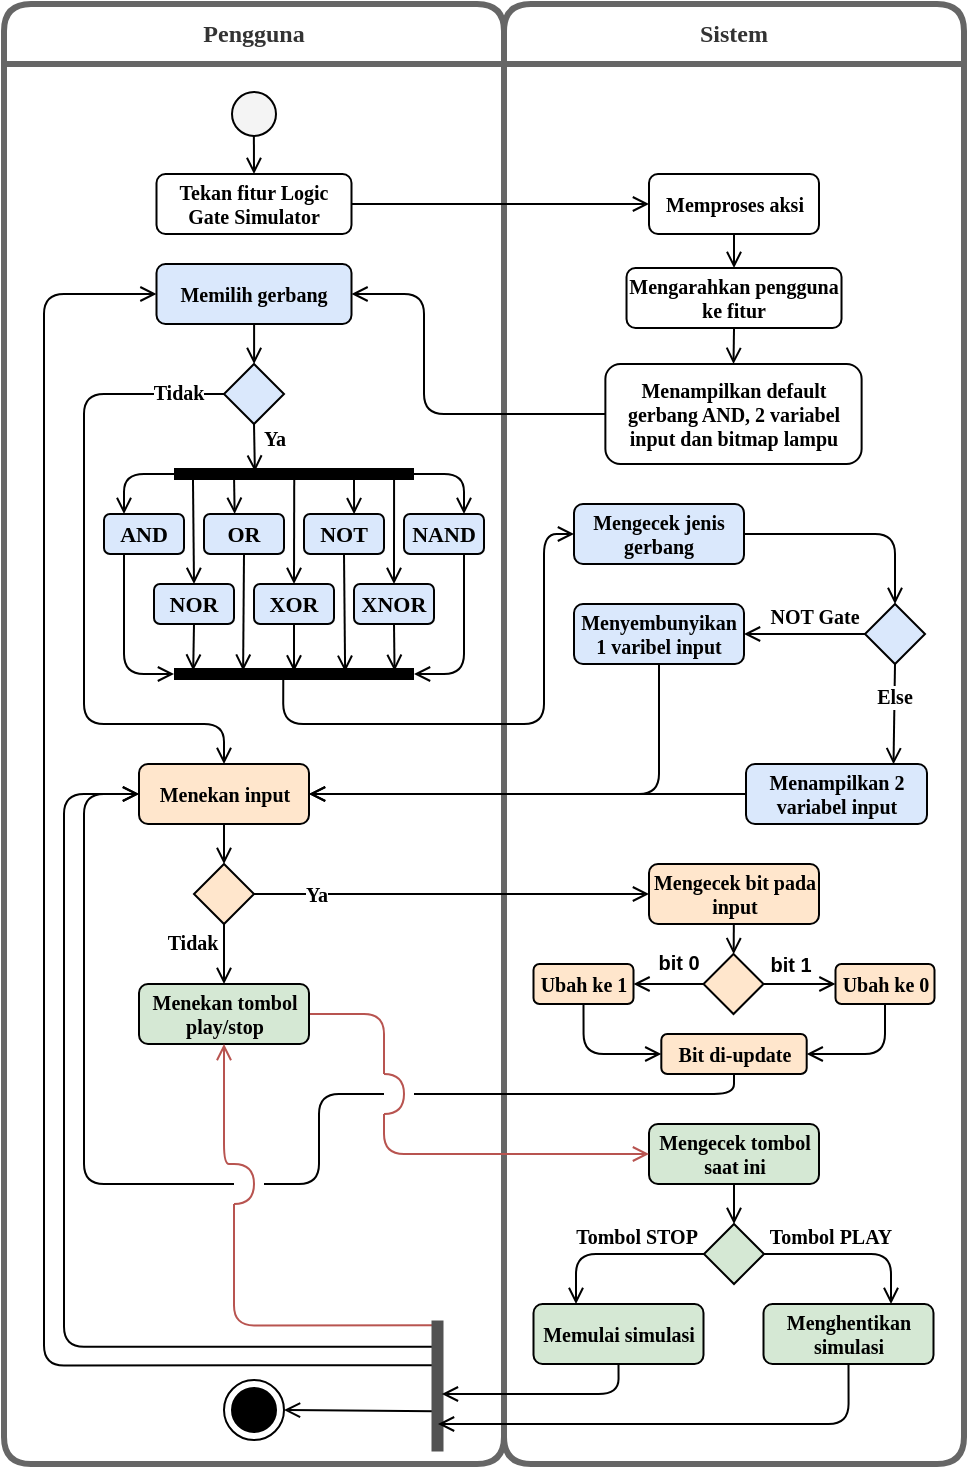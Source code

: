 <mxfile version="21.6.2" type="github">
  <diagram name="Page-1" id="3QQuWg5oreZiWPX3Nc3h">
    <mxGraphModel dx="934" dy="561" grid="1" gridSize="10" guides="1" tooltips="1" connect="1" arrows="1" fold="1" page="1" pageScale="1" pageWidth="850" pageHeight="1100" math="0" shadow="0">
      <root>
        <mxCell id="0" />
        <mxCell id="1" parent="0" />
        <mxCell id="mRbOUcIBQ5mF5tWzpRPS-1" value="Pengguna" style="swimlane;whiteSpace=wrap;html=1;fontFamily=Ubuntu;fontSource=https%3A%2F%2Ffonts.googleapis.com%2Fcss%3Ffamily%3DUbuntu;rounded=1;swimlaneFillColor=none;glass=0;shadow=0;fillColor=none;fontColor=#333333;strokeColor=#666666;startSize=30;strokeWidth=3;" vertex="1" parent="1">
          <mxGeometry x="170" y="120" width="250" height="730" as="geometry" />
        </mxCell>
        <mxCell id="mRbOUcIBQ5mF5tWzpRPS-2" style="edgeStyle=orthogonalEdgeStyle;rounded=0;orthogonalLoop=1;jettySize=auto;html=1;entryX=0.5;entryY=1;entryDx=0;entryDy=0;endArrow=open;endFill=0;strokeColor=#525252;sketch=1;curveFitting=1;jiggle=2;" edge="1" parent="mRbOUcIBQ5mF5tWzpRPS-1">
          <mxGeometry relative="1" as="geometry">
            <mxPoint x="110" y="440" as="sourcePoint" />
          </mxGeometry>
        </mxCell>
        <mxCell id="mRbOUcIBQ5mF5tWzpRPS-3" style="edgeStyle=orthogonalEdgeStyle;rounded=0;orthogonalLoop=1;jettySize=auto;html=1;entryX=0.5;entryY=1;entryDx=0;entryDy=0;endArrow=open;endFill=0;strokeColor=#525252;sketch=1;curveFitting=1;jiggle=2;" edge="1" parent="mRbOUcIBQ5mF5tWzpRPS-1">
          <mxGeometry relative="1" as="geometry">
            <mxPoint x="110" y="390" as="sourcePoint" />
          </mxGeometry>
        </mxCell>
        <mxCell id="mRbOUcIBQ5mF5tWzpRPS-4" style="edgeStyle=orthogonalEdgeStyle;rounded=0;orthogonalLoop=1;jettySize=auto;html=1;exitX=0.5;exitY=0;exitDx=0;exitDy=0;entryX=0.5;entryY=1;entryDx=0;entryDy=0;endArrow=open;endFill=0;fontSize=9;fontFamily=Ubuntu;fontSource=https%3A%2F%2Ffonts.googleapis.com%2Fcss%3Ffamily%3DUbuntu;strokeColor=#525252;sketch=1;curveFitting=1;jiggle=2;" edge="1" parent="mRbOUcIBQ5mF5tWzpRPS-1">
          <mxGeometry relative="1" as="geometry">
            <Array as="points">
              <mxPoint x="110" y="320" />
              <mxPoint x="110" y="320" />
            </Array>
            <mxPoint x="110" y="330" as="sourcePoint" />
          </mxGeometry>
        </mxCell>
        <mxCell id="mRbOUcIBQ5mF5tWzpRPS-5" value="Ya" style="edgeLabel;html=1;align=center;verticalAlign=middle;resizable=0;points=[];fontSize=9;fontFamily=Ubuntu;fontSource=https%3A%2F%2Ffonts.googleapis.com%2Fcss%3Ffamily%3DUbuntu;spacingLeft=-5;spacingBottom=-2;rounded=0;sketch=1;curveFitting=1;jiggle=2;" vertex="1" connectable="0" parent="mRbOUcIBQ5mF5tWzpRPS-4">
          <mxGeometry x="-0.289" y="-1" relative="1" as="geometry">
            <mxPoint x="9" as="offset" />
          </mxGeometry>
        </mxCell>
        <mxCell id="mRbOUcIBQ5mF5tWzpRPS-6" style="rounded=0;hachureGap=4;orthogonalLoop=1;jettySize=auto;html=1;exitX=0.498;exitY=0.864;exitDx=0;exitDy=0;entryX=0.5;entryY=0;entryDx=0;entryDy=0;fontFamily=Architects Daughter;fontSource=https%3A%2F%2Ffonts.googleapis.com%2Fcss%3Ffamily%3DArchitects%2BDaughter;fontSize=16;exitPerimeter=0;endArrow=open;endFill=0;strokeColor=#000;" edge="1" parent="mRbOUcIBQ5mF5tWzpRPS-1" source="mRbOUcIBQ5mF5tWzpRPS-7" target="mRbOUcIBQ5mF5tWzpRPS-8">
          <mxGeometry relative="1" as="geometry" />
        </mxCell>
        <mxCell id="mRbOUcIBQ5mF5tWzpRPS-7" value="" style="ellipse;html=1;shape=startState;fillColor=#f4f4f4;strokeColor=#000;strokeWidth=1;fillStyle=auto;fontColor=#595959;" vertex="1" parent="mRbOUcIBQ5mF5tWzpRPS-1">
          <mxGeometry x="110" y="40" width="30" height="30" as="geometry" />
        </mxCell>
        <mxCell id="mRbOUcIBQ5mF5tWzpRPS-8" value="Tekan fitur Logic Gate Simulator" style="rounded=1;whiteSpace=wrap;html=1;fontFamily=Ubuntu;fontSource=https%3A%2F%2Ffonts.googleapis.com%2Fcss%3Ffamily%3DUbuntu;fontSize=10;fontStyle=1" vertex="1" parent="mRbOUcIBQ5mF5tWzpRPS-1">
          <mxGeometry x="76.25" y="85" width="97.5" height="30" as="geometry" />
        </mxCell>
        <mxCell id="mRbOUcIBQ5mF5tWzpRPS-9" value="" style="edgeStyle=orthogonalEdgeStyle;rounded=0;orthogonalLoop=1;jettySize=auto;html=1;strokeColor=#000;endArrow=open;endFill=0;" edge="1" parent="mRbOUcIBQ5mF5tWzpRPS-1" source="mRbOUcIBQ5mF5tWzpRPS-10" target="mRbOUcIBQ5mF5tWzpRPS-13">
          <mxGeometry relative="1" as="geometry" />
        </mxCell>
        <mxCell id="mRbOUcIBQ5mF5tWzpRPS-10" value="Memilih gerbang" style="rounded=1;whiteSpace=wrap;html=1;fillColor=#dae8fc;strokeColor=#000000;fontFamily=Ubuntu;fontSource=https%3A%2F%2Ffonts.googleapis.com%2Fcss%3Ffamily%3DUbuntu;fontSize=10;fontStyle=1" vertex="1" parent="mRbOUcIBQ5mF5tWzpRPS-1">
          <mxGeometry x="76.25" y="130" width="97.5" height="30" as="geometry" />
        </mxCell>
        <mxCell id="mRbOUcIBQ5mF5tWzpRPS-11" style="rounded=1;orthogonalLoop=1;jettySize=auto;html=1;exitX=0.5;exitY=1;exitDx=0;exitDy=0;entryX=0.337;entryY=0.378;entryDx=0;entryDy=0;entryPerimeter=0;strokeColor=#000;endArrow=open;endFill=0;" edge="1" parent="mRbOUcIBQ5mF5tWzpRPS-1" source="mRbOUcIBQ5mF5tWzpRPS-13" target="mRbOUcIBQ5mF5tWzpRPS-15">
          <mxGeometry relative="1" as="geometry">
            <mxPoint x="125" y="211" as="sourcePoint" />
          </mxGeometry>
        </mxCell>
        <mxCell id="mRbOUcIBQ5mF5tWzpRPS-12" value="&lt;b&gt;Ya&lt;/b&gt;" style="edgeLabel;html=1;align=center;verticalAlign=middle;resizable=0;points=[];fontSize=10;spacingLeft=-9;fontFamily=Ubuntu;fontSource=https%3A%2F%2Ffonts.googleapis.com%2Fcss%3Ffamily%3DUbuntu;spacingBottom=-12;" vertex="1" connectable="0" parent="mRbOUcIBQ5mF5tWzpRPS-11">
          <mxGeometry x="-0.422" y="-3" relative="1" as="geometry">
            <mxPoint x="17" y="-6" as="offset" />
          </mxGeometry>
        </mxCell>
        <mxCell id="mRbOUcIBQ5mF5tWzpRPS-13" value="" style="rhombus;whiteSpace=wrap;html=1;fontSize=10;fontFamily=Ubuntu;fillColor=#dae8fc;strokeColor=#000000;rounded=0;fontSource=https%3A%2F%2Ffonts.googleapis.com%2Fcss%3Ffamily%3DUbuntu;" vertex="1" parent="mRbOUcIBQ5mF5tWzpRPS-1">
          <mxGeometry x="110" y="180" width="30" height="30" as="geometry" />
        </mxCell>
        <mxCell id="mRbOUcIBQ5mF5tWzpRPS-14" value="" style="group" vertex="1" connectable="0" parent="mRbOUcIBQ5mF5tWzpRPS-1">
          <mxGeometry x="50" y="230" width="190" height="110" as="geometry" />
        </mxCell>
        <mxCell id="mRbOUcIBQ5mF5tWzpRPS-15" value="" style="shape=line;html=1;strokeWidth=6;strokeColor=#000;shadow=0;fontColor=#525252;" vertex="1" parent="mRbOUcIBQ5mF5tWzpRPS-14">
          <mxGeometry x="35" width="120" height="10" as="geometry" />
        </mxCell>
        <mxCell id="mRbOUcIBQ5mF5tWzpRPS-16" value="AND" style="rounded=1;whiteSpace=wrap;html=1;fillColor=#dae8fc;strokeColor=#000000;fontFamily=Ubuntu;fontSource=https%3A%2F%2Ffonts.googleapis.com%2Fcss%3Ffamily%3DUbuntu;fontSize=11;fontStyle=1" vertex="1" parent="mRbOUcIBQ5mF5tWzpRPS-14">
          <mxGeometry y="25" width="40" height="20" as="geometry" />
        </mxCell>
        <mxCell id="mRbOUcIBQ5mF5tWzpRPS-17" style="edgeStyle=orthogonalEdgeStyle;rounded=1;orthogonalLoop=1;jettySize=auto;html=1;exitX=0;exitY=0.5;exitDx=0;exitDy=0;exitPerimeter=0;strokeColor=#000;endArrow=open;endFill=0;entryX=0.25;entryY=0;entryDx=0;entryDy=0;" edge="1" parent="mRbOUcIBQ5mF5tWzpRPS-14" source="mRbOUcIBQ5mF5tWzpRPS-15" target="mRbOUcIBQ5mF5tWzpRPS-16">
          <mxGeometry relative="1" as="geometry">
            <mxPoint x="6" y="24" as="targetPoint" />
          </mxGeometry>
        </mxCell>
        <mxCell id="mRbOUcIBQ5mF5tWzpRPS-18" value="OR" style="rounded=1;whiteSpace=wrap;html=1;fillColor=#dae8fc;strokeColor=#000000;fontFamily=Ubuntu;fontSource=https%3A%2F%2Ffonts.googleapis.com%2Fcss%3Ffamily%3DUbuntu;fontSize=11;fontStyle=1" vertex="1" parent="mRbOUcIBQ5mF5tWzpRPS-14">
          <mxGeometry x="50" y="25" width="40" height="20" as="geometry" />
        </mxCell>
        <mxCell id="mRbOUcIBQ5mF5tWzpRPS-19" style="rounded=0;orthogonalLoop=1;jettySize=auto;html=1;exitX=0.25;exitY=0.5;exitDx=0;exitDy=0;exitPerimeter=0;entryX=0.383;entryY=-0.003;entryDx=0;entryDy=0;endArrow=open;endFill=0;strokeColor=#000;entryPerimeter=0;" edge="1" parent="mRbOUcIBQ5mF5tWzpRPS-14" source="mRbOUcIBQ5mF5tWzpRPS-15" target="mRbOUcIBQ5mF5tWzpRPS-18">
          <mxGeometry relative="1" as="geometry" />
        </mxCell>
        <mxCell id="mRbOUcIBQ5mF5tWzpRPS-20" value="NOT" style="rounded=1;whiteSpace=wrap;html=1;fillColor=#dae8fc;strokeColor=#000000;fontFamily=Ubuntu;fontSource=https%3A%2F%2Ffonts.googleapis.com%2Fcss%3Ffamily%3DUbuntu;fontSize=11;fontStyle=1" vertex="1" parent="mRbOUcIBQ5mF5tWzpRPS-14">
          <mxGeometry x="100" y="25" width="40" height="20" as="geometry" />
        </mxCell>
        <mxCell id="mRbOUcIBQ5mF5tWzpRPS-21" style="rounded=0;orthogonalLoop=1;jettySize=auto;html=1;exitX=0.75;exitY=0.5;exitDx=0;exitDy=0;exitPerimeter=0;entryX=0.626;entryY=0.004;entryDx=0;entryDy=0;endArrow=open;endFill=0;strokeColor=#000;entryPerimeter=0;" edge="1" parent="mRbOUcIBQ5mF5tWzpRPS-14" source="mRbOUcIBQ5mF5tWzpRPS-15" target="mRbOUcIBQ5mF5tWzpRPS-20">
          <mxGeometry relative="1" as="geometry" />
        </mxCell>
        <mxCell id="mRbOUcIBQ5mF5tWzpRPS-22" value="NAND" style="rounded=1;whiteSpace=wrap;html=1;fillColor=#dae8fc;strokeColor=#000000;fontFamily=Ubuntu;fontSource=https%3A%2F%2Ffonts.googleapis.com%2Fcss%3Ffamily%3DUbuntu;fontSize=11;fontStyle=1" vertex="1" parent="mRbOUcIBQ5mF5tWzpRPS-14">
          <mxGeometry x="150" y="25" width="40" height="20" as="geometry" />
        </mxCell>
        <mxCell id="mRbOUcIBQ5mF5tWzpRPS-23" style="edgeStyle=orthogonalEdgeStyle;rounded=1;orthogonalLoop=1;jettySize=auto;html=1;exitX=1;exitY=0.5;exitDx=0;exitDy=0;exitPerimeter=0;entryX=0.75;entryY=0;entryDx=0;entryDy=0;strokeColor=#000;endArrow=open;endFill=0;" edge="1" parent="mRbOUcIBQ5mF5tWzpRPS-14" source="mRbOUcIBQ5mF5tWzpRPS-15" target="mRbOUcIBQ5mF5tWzpRPS-22">
          <mxGeometry relative="1" as="geometry" />
        </mxCell>
        <mxCell id="mRbOUcIBQ5mF5tWzpRPS-24" value="NOR" style="rounded=1;whiteSpace=wrap;html=1;fillColor=#dae8fc;strokeColor=#000000;fontFamily=Ubuntu;fontSource=https%3A%2F%2Ffonts.googleapis.com%2Fcss%3Ffamily%3DUbuntu;fontSize=11;fontStyle=1" vertex="1" parent="mRbOUcIBQ5mF5tWzpRPS-14">
          <mxGeometry x="25" y="60" width="40" height="20" as="geometry" />
        </mxCell>
        <mxCell id="mRbOUcIBQ5mF5tWzpRPS-25" style="rounded=0;orthogonalLoop=1;jettySize=auto;html=1;exitX=0.079;exitY=0.687;exitDx=0;exitDy=0;exitPerimeter=0;entryX=0.5;entryY=0;entryDx=0;entryDy=0;strokeColor=#000;endArrow=open;endFill=0;" edge="1" parent="mRbOUcIBQ5mF5tWzpRPS-14" source="mRbOUcIBQ5mF5tWzpRPS-15" target="mRbOUcIBQ5mF5tWzpRPS-24">
          <mxGeometry relative="1" as="geometry" />
        </mxCell>
        <mxCell id="mRbOUcIBQ5mF5tWzpRPS-26" value="XOR" style="rounded=1;whiteSpace=wrap;html=1;fillColor=#dae8fc;strokeColor=#000000;fontFamily=Ubuntu;fontSource=https%3A%2F%2Ffonts.googleapis.com%2Fcss%3Ffamily%3DUbuntu;fontSize=11;fontStyle=1" vertex="1" parent="mRbOUcIBQ5mF5tWzpRPS-14">
          <mxGeometry x="75" y="60" width="40" height="20" as="geometry" />
        </mxCell>
        <mxCell id="mRbOUcIBQ5mF5tWzpRPS-27" style="rounded=0;orthogonalLoop=1;jettySize=auto;html=1;entryX=0.5;entryY=0;entryDx=0;entryDy=0;exitX=0.501;exitY=0.683;exitDx=0;exitDy=0;exitPerimeter=0;strokeColor=#000;endArrow=open;endFill=0;" edge="1" parent="mRbOUcIBQ5mF5tWzpRPS-14" source="mRbOUcIBQ5mF5tWzpRPS-15" target="mRbOUcIBQ5mF5tWzpRPS-26">
          <mxGeometry relative="1" as="geometry" />
        </mxCell>
        <mxCell id="mRbOUcIBQ5mF5tWzpRPS-28" value="XNOR" style="rounded=1;whiteSpace=wrap;html=1;fillColor=#dae8fc;strokeColor=#000000;fontFamily=Ubuntu;fontSource=https%3A%2F%2Ffonts.googleapis.com%2Fcss%3Ffamily%3DUbuntu;fontSize=11;fontStyle=1" vertex="1" parent="mRbOUcIBQ5mF5tWzpRPS-14">
          <mxGeometry x="125" y="60" width="40" height="20" as="geometry" />
        </mxCell>
        <mxCell id="mRbOUcIBQ5mF5tWzpRPS-29" style="rounded=0;orthogonalLoop=1;jettySize=auto;html=1;exitX=0.917;exitY=0.5;exitDx=0;exitDy=0;exitPerimeter=0;entryX=0.5;entryY=0;entryDx=0;entryDy=0;strokeColor=#000;endArrow=open;endFill=0;" edge="1" parent="mRbOUcIBQ5mF5tWzpRPS-14" source="mRbOUcIBQ5mF5tWzpRPS-15" target="mRbOUcIBQ5mF5tWzpRPS-28">
          <mxGeometry relative="1" as="geometry" />
        </mxCell>
        <mxCell id="mRbOUcIBQ5mF5tWzpRPS-30" value="" style="shape=line;html=1;strokeWidth=6;strokeColor=#000;shadow=0;fontColor=#525252;" vertex="1" parent="mRbOUcIBQ5mF5tWzpRPS-14">
          <mxGeometry x="35" y="100" width="120" height="10" as="geometry" />
        </mxCell>
        <mxCell id="mRbOUcIBQ5mF5tWzpRPS-31" style="edgeStyle=orthogonalEdgeStyle;rounded=1;orthogonalLoop=1;jettySize=auto;html=1;exitX=0.25;exitY=1;exitDx=0;exitDy=0;entryX=0;entryY=0.5;entryDx=0;entryDy=0;entryPerimeter=0;strokeColor=#000;endArrow=open;endFill=0;" edge="1" parent="mRbOUcIBQ5mF5tWzpRPS-14" source="mRbOUcIBQ5mF5tWzpRPS-16" target="mRbOUcIBQ5mF5tWzpRPS-30">
          <mxGeometry relative="1" as="geometry" />
        </mxCell>
        <mxCell id="mRbOUcIBQ5mF5tWzpRPS-32" style="rounded=0;orthogonalLoop=1;jettySize=auto;html=1;exitX=0.5;exitY=1;exitDx=0;exitDy=0;entryX=0.288;entryY=0.334;entryDx=0;entryDy=0;entryPerimeter=0;strokeColor=#000;endArrow=open;endFill=0;" edge="1" parent="mRbOUcIBQ5mF5tWzpRPS-14" source="mRbOUcIBQ5mF5tWzpRPS-18" target="mRbOUcIBQ5mF5tWzpRPS-30">
          <mxGeometry relative="1" as="geometry" />
        </mxCell>
        <mxCell id="mRbOUcIBQ5mF5tWzpRPS-33" style="rounded=0;orthogonalLoop=1;jettySize=auto;html=1;exitX=0.5;exitY=1;exitDx=0;exitDy=0;entryX=0.713;entryY=0.389;entryDx=0;entryDy=0;entryPerimeter=0;strokeColor=#000;endArrow=open;endFill=0;" edge="1" parent="mRbOUcIBQ5mF5tWzpRPS-14" source="mRbOUcIBQ5mF5tWzpRPS-20" target="mRbOUcIBQ5mF5tWzpRPS-30">
          <mxGeometry relative="1" as="geometry" />
        </mxCell>
        <mxCell id="mRbOUcIBQ5mF5tWzpRPS-34" style="edgeStyle=orthogonalEdgeStyle;rounded=1;orthogonalLoop=1;jettySize=auto;html=1;exitX=0.75;exitY=1;exitDx=0;exitDy=0;entryX=1;entryY=0.5;entryDx=0;entryDy=0;entryPerimeter=0;strokeColor=#000;endArrow=open;endFill=0;" edge="1" parent="mRbOUcIBQ5mF5tWzpRPS-14" source="mRbOUcIBQ5mF5tWzpRPS-22" target="mRbOUcIBQ5mF5tWzpRPS-30">
          <mxGeometry relative="1" as="geometry" />
        </mxCell>
        <mxCell id="mRbOUcIBQ5mF5tWzpRPS-35" style="rounded=0;orthogonalLoop=1;jettySize=auto;html=1;exitX=0.5;exitY=1;exitDx=0;exitDy=0;entryX=0.08;entryY=0.33;entryDx=0;entryDy=0;entryPerimeter=0;strokeColor=#000;endArrow=open;endFill=0;" edge="1" parent="mRbOUcIBQ5mF5tWzpRPS-14" source="mRbOUcIBQ5mF5tWzpRPS-24" target="mRbOUcIBQ5mF5tWzpRPS-30">
          <mxGeometry relative="1" as="geometry" />
        </mxCell>
        <mxCell id="mRbOUcIBQ5mF5tWzpRPS-36" style="rounded=0;orthogonalLoop=1;jettySize=auto;html=1;exitX=0.5;exitY=1;exitDx=0;exitDy=0;entryX=0.5;entryY=0.371;entryDx=0;entryDy=0;entryPerimeter=0;strokeColor=#000;endArrow=open;endFill=0;" edge="1" parent="mRbOUcIBQ5mF5tWzpRPS-14" source="mRbOUcIBQ5mF5tWzpRPS-26" target="mRbOUcIBQ5mF5tWzpRPS-30">
          <mxGeometry relative="1" as="geometry" />
        </mxCell>
        <mxCell id="mRbOUcIBQ5mF5tWzpRPS-37" style="rounded=0;orthogonalLoop=1;jettySize=auto;html=1;exitX=0.5;exitY=1;exitDx=0;exitDy=0;entryX=0.919;entryY=0.344;entryDx=0;entryDy=0;entryPerimeter=0;strokeColor=#000;endArrow=open;endFill=0;" edge="1" parent="mRbOUcIBQ5mF5tWzpRPS-14" source="mRbOUcIBQ5mF5tWzpRPS-28" target="mRbOUcIBQ5mF5tWzpRPS-30">
          <mxGeometry relative="1" as="geometry" />
        </mxCell>
        <mxCell id="mRbOUcIBQ5mF5tWzpRPS-38" style="rounded=0;orthogonalLoop=1;jettySize=auto;html=1;exitX=0.5;exitY=1;exitDx=0;exitDy=0;entryX=0.5;entryY=0;entryDx=0;entryDy=0;strokeColor=#000;endArrow=open;endFill=0;" edge="1" parent="mRbOUcIBQ5mF5tWzpRPS-1" source="mRbOUcIBQ5mF5tWzpRPS-39" target="mRbOUcIBQ5mF5tWzpRPS-44">
          <mxGeometry relative="1" as="geometry" />
        </mxCell>
        <mxCell id="mRbOUcIBQ5mF5tWzpRPS-39" value="Menekan input" style="rounded=1;whiteSpace=wrap;html=1;fillColor=#ffe6cc;strokeColor=#000;fontFamily=Ubuntu;fontSource=https%3A%2F%2Ffonts.googleapis.com%2Fcss%3Ffamily%3DUbuntu;fontSize=10;fontStyle=1" vertex="1" parent="mRbOUcIBQ5mF5tWzpRPS-1">
          <mxGeometry x="67.5" y="380" width="85" height="30" as="geometry" />
        </mxCell>
        <mxCell id="mRbOUcIBQ5mF5tWzpRPS-40" style="edgeStyle=orthogonalEdgeStyle;rounded=1;orthogonalLoop=1;jettySize=auto;html=1;exitX=0;exitY=0.5;exitDx=0;exitDy=0;strokeColor=#000;endArrow=open;endFill=0;entryX=0.5;entryY=0;entryDx=0;entryDy=0;" edge="1" parent="mRbOUcIBQ5mF5tWzpRPS-1" source="mRbOUcIBQ5mF5tWzpRPS-13" target="mRbOUcIBQ5mF5tWzpRPS-39">
          <mxGeometry relative="1" as="geometry">
            <mxPoint x="95" y="211" as="sourcePoint" />
            <mxPoint x="60" y="350" as="targetPoint" />
            <Array as="points">
              <mxPoint x="40" y="195" />
              <mxPoint x="40" y="360" />
              <mxPoint x="110" y="360" />
            </Array>
          </mxGeometry>
        </mxCell>
        <mxCell id="mRbOUcIBQ5mF5tWzpRPS-41" value="Tidak" style="edgeLabel;html=1;align=center;verticalAlign=middle;resizable=0;points=[];fontSize=10;fontFamily=Ubuntu;fontSource=https%3A%2F%2Ffonts.googleapis.com%2Fcss%3Ffamily%3DUbuntu;fontStyle=1" vertex="1" connectable="0" parent="mRbOUcIBQ5mF5tWzpRPS-40">
          <mxGeometry x="-0.86" y="-1" relative="1" as="geometry">
            <mxPoint as="offset" />
          </mxGeometry>
        </mxCell>
        <mxCell id="mRbOUcIBQ5mF5tWzpRPS-42" style="rounded=0;orthogonalLoop=1;jettySize=auto;html=1;exitX=0.5;exitY=1;exitDx=0;exitDy=0;entryX=0.5;entryY=0;entryDx=0;entryDy=0;strokeColor=#000;endArrow=open;endFill=0;" edge="1" parent="mRbOUcIBQ5mF5tWzpRPS-1" source="mRbOUcIBQ5mF5tWzpRPS-44" target="mRbOUcIBQ5mF5tWzpRPS-46">
          <mxGeometry relative="1" as="geometry" />
        </mxCell>
        <mxCell id="mRbOUcIBQ5mF5tWzpRPS-43" value="Tidak" style="edgeLabel;html=1;align=center;verticalAlign=middle;resizable=0;points=[];fontSize=10;fontFamily=Ubuntu;fontSource=https%3A%2F%2Ffonts.googleapis.com%2Fcss%3Ffamily%3DUbuntu;spacingBottom=0;fontStyle=1;spacingTop=3;" vertex="1" connectable="0" parent="mRbOUcIBQ5mF5tWzpRPS-42">
          <mxGeometry x="-0.527" y="1" relative="1" as="geometry">
            <mxPoint x="-17" as="offset" />
          </mxGeometry>
        </mxCell>
        <mxCell id="mRbOUcIBQ5mF5tWzpRPS-44" value="" style="rhombus;whiteSpace=wrap;html=1;fontSize=10;fontFamily=Ubuntu;fillColor=#ffe6cc;strokeColor=#000;rounded=0;fontSource=https%3A%2F%2Ffonts.googleapis.com%2Fcss%3Ffamily%3DUbuntu;" vertex="1" parent="mRbOUcIBQ5mF5tWzpRPS-1">
          <mxGeometry x="95" y="430" width="30" height="30" as="geometry" />
        </mxCell>
        <mxCell id="mRbOUcIBQ5mF5tWzpRPS-45" style="edgeStyle=orthogonalEdgeStyle;rounded=1;orthogonalLoop=1;jettySize=auto;html=1;exitX=1;exitY=0.5;exitDx=0;exitDy=0;endArrow=none;endFill=0;entryX=0;entryY=0;entryDx=0;entryDy=0;entryPerimeter=0;fillColor=#f8cecc;strokeColor=#b85450;" edge="1" parent="mRbOUcIBQ5mF5tWzpRPS-1" source="mRbOUcIBQ5mF5tWzpRPS-46" target="mRbOUcIBQ5mF5tWzpRPS-48">
          <mxGeometry relative="1" as="geometry">
            <mxPoint x="190" y="520" as="targetPoint" />
          </mxGeometry>
        </mxCell>
        <mxCell id="mRbOUcIBQ5mF5tWzpRPS-46" value="Menekan tombol play/stop" style="rounded=1;whiteSpace=wrap;html=1;fillColor=#d5e8d4;strokeColor=#000;fontFamily=Ubuntu;fontSource=https%3A%2F%2Ffonts.googleapis.com%2Fcss%3Ffamily%3DUbuntu;fontSize=10;fontStyle=1" vertex="1" parent="mRbOUcIBQ5mF5tWzpRPS-1">
          <mxGeometry x="67.5" y="490" width="85" height="30" as="geometry" />
        </mxCell>
        <mxCell id="mRbOUcIBQ5mF5tWzpRPS-47" style="edgeStyle=orthogonalEdgeStyle;rounded=1;orthogonalLoop=1;jettySize=auto;html=1;exitX=0;exitY=0.5;exitDx=0;exitDy=0;exitPerimeter=0;endArrow=open;endFill=0;strokeColor=#000;entryX=0;entryY=0.5;entryDx=0;entryDy=0;" edge="1" parent="mRbOUcIBQ5mF5tWzpRPS-1" source="mRbOUcIBQ5mF5tWzpRPS-57" target="mRbOUcIBQ5mF5tWzpRPS-39">
          <mxGeometry relative="1" as="geometry">
            <mxPoint x="120" y="530" as="targetPoint" />
            <Array as="points">
              <mxPoint x="40" y="590" />
              <mxPoint x="40" y="395" />
            </Array>
          </mxGeometry>
        </mxCell>
        <mxCell id="mRbOUcIBQ5mF5tWzpRPS-48" value="" style="shape=requiredInterface;html=1;verticalLabelPosition=bottom;sketch=0;points=[[0,0,0,0,0],[0,0.5,0,0,0],[0,1,0,0,0],[0.5,0.5,0,0,0],[1,0.5,0,0,0],[1,0.5,0,5,0]];portConstraint=none;fillColor=#f8cecc;strokeColor=#b85450;" vertex="1" parent="mRbOUcIBQ5mF5tWzpRPS-1">
          <mxGeometry x="190" y="535" width="10" height="20" as="geometry" />
        </mxCell>
        <mxCell id="mRbOUcIBQ5mF5tWzpRPS-49" style="edgeStyle=orthogonalEdgeStyle;rounded=1;orthogonalLoop=1;jettySize=auto;html=1;entryX=0;entryY=0.5;entryDx=0;entryDy=0;strokeColor=#000;endArrow=open;endFill=0;exitX=0.2;exitY=0.539;exitDx=0;exitDy=0;exitPerimeter=0;" edge="1" parent="mRbOUcIBQ5mF5tWzpRPS-1" source="mRbOUcIBQ5mF5tWzpRPS-53" target="mRbOUcIBQ5mF5tWzpRPS-39">
          <mxGeometry relative="1" as="geometry">
            <mxPoint x="70" y="400" as="targetPoint" />
            <Array as="points">
              <mxPoint x="30" y="671" />
              <mxPoint x="30" y="395" />
            </Array>
          </mxGeometry>
        </mxCell>
        <mxCell id="mRbOUcIBQ5mF5tWzpRPS-50" style="edgeStyle=orthogonalEdgeStyle;rounded=1;orthogonalLoop=1;jettySize=auto;html=1;exitX=0.342;exitY=0.534;exitDx=0;exitDy=0;exitPerimeter=0;entryX=0;entryY=0.5;entryDx=0;entryDy=0;strokeColor=#000;endArrow=open;endFill=0;" edge="1" parent="mRbOUcIBQ5mF5tWzpRPS-1" source="mRbOUcIBQ5mF5tWzpRPS-53" target="mRbOUcIBQ5mF5tWzpRPS-10">
          <mxGeometry relative="1" as="geometry">
            <Array as="points">
              <mxPoint x="20" y="681" />
              <mxPoint x="20" y="145" />
            </Array>
          </mxGeometry>
        </mxCell>
        <mxCell id="mRbOUcIBQ5mF5tWzpRPS-51" style="rounded=0;orthogonalLoop=1;jettySize=auto;html=1;entryX=1;entryY=0.5;entryDx=0;entryDy=0;exitX=0.693;exitY=0.627;exitDx=0;exitDy=0;exitPerimeter=0;endArrow=open;endFill=0;strokeColor=#000;" edge="1" parent="mRbOUcIBQ5mF5tWzpRPS-1" source="mRbOUcIBQ5mF5tWzpRPS-53" target="mRbOUcIBQ5mF5tWzpRPS-54">
          <mxGeometry relative="1" as="geometry" />
        </mxCell>
        <mxCell id="mRbOUcIBQ5mF5tWzpRPS-52" style="edgeStyle=orthogonalEdgeStyle;rounded=1;orthogonalLoop=1;jettySize=auto;html=1;exitX=0.037;exitY=0.608;exitDx=0;exitDy=0;exitPerimeter=0;entryX=0;entryY=1;entryDx=0;entryDy=0;entryPerimeter=0;endArrow=none;endFill=0;strokeColor=#B85450;" edge="1" parent="mRbOUcIBQ5mF5tWzpRPS-1" source="mRbOUcIBQ5mF5tWzpRPS-53" target="mRbOUcIBQ5mF5tWzpRPS-57">
          <mxGeometry relative="1" as="geometry">
            <Array as="points">
              <mxPoint x="115" y="661" />
            </Array>
          </mxGeometry>
        </mxCell>
        <mxCell id="mRbOUcIBQ5mF5tWzpRPS-53" value="" style="shape=line;html=1;strokeWidth=6;strokeColor=#525252;shadow=0;fontColor=#525252;rotation=90;" vertex="1" parent="mRbOUcIBQ5mF5tWzpRPS-1">
          <mxGeometry x="184" y="686" width="65.5" height="10" as="geometry" />
        </mxCell>
        <mxCell id="mRbOUcIBQ5mF5tWzpRPS-54" value="" style="ellipse;html=1;shape=endState;fillColor=#000;strokeColor=#000;strokeWidth=1;" vertex="1" parent="mRbOUcIBQ5mF5tWzpRPS-1">
          <mxGeometry x="110" y="688" width="30" height="30" as="geometry" />
        </mxCell>
        <mxCell id="mRbOUcIBQ5mF5tWzpRPS-55" style="edgeStyle=orthogonalEdgeStyle;rounded=1;orthogonalLoop=1;jettySize=auto;html=1;exitX=1;exitY=0.5;exitDx=5;exitDy=0;exitPerimeter=0;entryX=0;entryY=0.5;entryDx=0;entryDy=0;entryPerimeter=0;endArrow=none;endFill=0;strokeColor=#000;" edge="1" parent="mRbOUcIBQ5mF5tWzpRPS-1" source="mRbOUcIBQ5mF5tWzpRPS-57" target="mRbOUcIBQ5mF5tWzpRPS-48">
          <mxGeometry relative="1" as="geometry" />
        </mxCell>
        <mxCell id="mRbOUcIBQ5mF5tWzpRPS-56" style="edgeStyle=orthogonalEdgeStyle;rounded=1;orthogonalLoop=1;jettySize=auto;html=1;exitX=0;exitY=0;exitDx=0;exitDy=0;exitPerimeter=0;entryX=0.5;entryY=1;entryDx=0;entryDy=0;endArrow=open;endFill=0;strokeColor=#B85450;" edge="1" parent="mRbOUcIBQ5mF5tWzpRPS-1" source="mRbOUcIBQ5mF5tWzpRPS-57" target="mRbOUcIBQ5mF5tWzpRPS-46">
          <mxGeometry relative="1" as="geometry">
            <Array as="points">
              <mxPoint x="110" y="580" />
            </Array>
          </mxGeometry>
        </mxCell>
        <mxCell id="mRbOUcIBQ5mF5tWzpRPS-57" value="" style="shape=requiredInterface;html=1;verticalLabelPosition=bottom;sketch=0;points=[[0,0,0,0,0],[0,0.5,0,0,0],[0,1,0,0,0],[0.5,0.5,0,0,0],[1,0.5,0,0,0],[1,0.5,0,5,0]];portConstraint=none;fillColor=#f8cecc;strokeColor=#b85450;snapToPoint=1;fixDash=0;dropTarget=1;" vertex="1" parent="mRbOUcIBQ5mF5tWzpRPS-1">
          <mxGeometry x="115" y="580" width="10" height="20" as="geometry" />
        </mxCell>
        <mxCell id="mRbOUcIBQ5mF5tWzpRPS-58" value="Sistem" style="swimlane;whiteSpace=wrap;html=1;fontFamily=Ubuntu;fontSource=https%3A%2F%2Ffonts.googleapis.com%2Fcss%3Ffamily%3DUbuntu;rounded=1;swimlaneFillColor=none;glass=0;shadow=0;fillColor=none;fontColor=#333333;strokeColor=#666666;startSize=30;strokeWidth=3;" vertex="1" parent="1">
          <mxGeometry x="420" y="120" width="230" height="730" as="geometry" />
        </mxCell>
        <mxCell id="mRbOUcIBQ5mF5tWzpRPS-59" style="edgeStyle=orthogonalEdgeStyle;rounded=0;orthogonalLoop=1;jettySize=auto;html=1;entryX=0.5;entryY=1;entryDx=0;entryDy=0;endArrow=open;endFill=0;strokeColor=#525252;sketch=1;curveFitting=1;jiggle=2;" edge="1" parent="mRbOUcIBQ5mF5tWzpRPS-58">
          <mxGeometry relative="1" as="geometry">
            <mxPoint x="110" y="440" as="sourcePoint" />
          </mxGeometry>
        </mxCell>
        <mxCell id="mRbOUcIBQ5mF5tWzpRPS-60" style="edgeStyle=orthogonalEdgeStyle;rounded=0;orthogonalLoop=1;jettySize=auto;html=1;entryX=0.5;entryY=1;entryDx=0;entryDy=0;endArrow=open;endFill=0;strokeColor=#525252;sketch=1;curveFitting=1;jiggle=2;" edge="1" parent="mRbOUcIBQ5mF5tWzpRPS-58">
          <mxGeometry relative="1" as="geometry">
            <mxPoint x="110" y="390" as="sourcePoint" />
          </mxGeometry>
        </mxCell>
        <mxCell id="mRbOUcIBQ5mF5tWzpRPS-61" style="edgeStyle=orthogonalEdgeStyle;rounded=0;orthogonalLoop=1;jettySize=auto;html=1;exitX=0.5;exitY=0;exitDx=0;exitDy=0;entryX=0.5;entryY=1;entryDx=0;entryDy=0;endArrow=open;endFill=0;fontSize=9;fontFamily=Ubuntu;fontSource=https%3A%2F%2Ffonts.googleapis.com%2Fcss%3Ffamily%3DUbuntu;strokeColor=#525252;sketch=1;curveFitting=1;jiggle=2;" edge="1" parent="mRbOUcIBQ5mF5tWzpRPS-58">
          <mxGeometry relative="1" as="geometry">
            <Array as="points">
              <mxPoint x="110" y="320" />
              <mxPoint x="110" y="320" />
            </Array>
            <mxPoint x="110" y="330" as="sourcePoint" />
          </mxGeometry>
        </mxCell>
        <mxCell id="mRbOUcIBQ5mF5tWzpRPS-62" value="Ya" style="edgeLabel;html=1;align=center;verticalAlign=middle;resizable=0;points=[];fontSize=9;fontFamily=Ubuntu;fontSource=https%3A%2F%2Ffonts.googleapis.com%2Fcss%3Ffamily%3DUbuntu;spacingLeft=-5;spacingBottom=-2;rounded=0;sketch=1;curveFitting=1;jiggle=2;" vertex="1" connectable="0" parent="mRbOUcIBQ5mF5tWzpRPS-61">
          <mxGeometry x="-0.289" y="-1" relative="1" as="geometry">
            <mxPoint x="9" as="offset" />
          </mxGeometry>
        </mxCell>
        <mxCell id="mRbOUcIBQ5mF5tWzpRPS-63" value="" style="rounded=0;orthogonalLoop=1;jettySize=auto;html=1;endArrow=open;endFill=0;strokeColor=#000;" edge="1" parent="mRbOUcIBQ5mF5tWzpRPS-58" source="mRbOUcIBQ5mF5tWzpRPS-64" target="mRbOUcIBQ5mF5tWzpRPS-66">
          <mxGeometry relative="1" as="geometry" />
        </mxCell>
        <mxCell id="mRbOUcIBQ5mF5tWzpRPS-64" value="Memproses aksi" style="rounded=1;whiteSpace=wrap;html=1;fontFamily=Ubuntu;fontSource=https%3A%2F%2Ffonts.googleapis.com%2Fcss%3Ffamily%3DUbuntu;fontSize=10;fontStyle=1" vertex="1" parent="mRbOUcIBQ5mF5tWzpRPS-58">
          <mxGeometry x="72.5" y="85" width="85" height="30" as="geometry" />
        </mxCell>
        <mxCell id="mRbOUcIBQ5mF5tWzpRPS-65" style="rounded=0;orthogonalLoop=1;jettySize=auto;html=1;exitX=0.5;exitY=1;exitDx=0;exitDy=0;entryX=0.5;entryY=0;entryDx=0;entryDy=0;strokeColor=#000;endArrow=open;endFill=0;" edge="1" parent="mRbOUcIBQ5mF5tWzpRPS-58" source="mRbOUcIBQ5mF5tWzpRPS-66" target="mRbOUcIBQ5mF5tWzpRPS-69">
          <mxGeometry relative="1" as="geometry" />
        </mxCell>
        <mxCell id="mRbOUcIBQ5mF5tWzpRPS-66" value="Mengarahkan pengguna ke fitur" style="rounded=1;whiteSpace=wrap;html=1;fontFamily=Ubuntu;fontSource=https%3A%2F%2Ffonts.googleapis.com%2Fcss%3Ffamily%3DUbuntu;fontSize=10;fontStyle=1" vertex="1" parent="mRbOUcIBQ5mF5tWzpRPS-58">
          <mxGeometry x="61.26" y="132" width="107.5" height="30" as="geometry" />
        </mxCell>
        <mxCell id="mRbOUcIBQ5mF5tWzpRPS-67" style="edgeStyle=orthogonalEdgeStyle;rounded=1;orthogonalLoop=1;jettySize=auto;html=1;entryX=0.5;entryY=0;entryDx=0;entryDy=0;exitX=1;exitY=0.5;exitDx=0;exitDy=0;strokeColor=#000;endArrow=open;endFill=0;" edge="1" parent="mRbOUcIBQ5mF5tWzpRPS-58" source="mRbOUcIBQ5mF5tWzpRPS-68" target="mRbOUcIBQ5mF5tWzpRPS-74">
          <mxGeometry relative="1" as="geometry" />
        </mxCell>
        <mxCell id="mRbOUcIBQ5mF5tWzpRPS-68" value="Mengecek jenis gerbang" style="rounded=1;whiteSpace=wrap;html=1;fillColor=#dae8fc;strokeColor=#000;fontFamily=Ubuntu;fontSource=https%3A%2F%2Ffonts.googleapis.com%2Fcss%3Ffamily%3DUbuntu;fontSize=10;fontStyle=1" vertex="1" parent="mRbOUcIBQ5mF5tWzpRPS-58">
          <mxGeometry x="35" y="250" width="85" height="30" as="geometry" />
        </mxCell>
        <mxCell id="mRbOUcIBQ5mF5tWzpRPS-69" value="Menampilkan default gerbang AND, 2 variabel input dan bitmap lampu" style="rounded=1;whiteSpace=wrap;html=1;fontFamily=Ubuntu;fontSource=https%3A%2F%2Ffonts.googleapis.com%2Fcss%3Ffamily%3DUbuntu;fontSize=10;fontStyle=1" vertex="1" parent="mRbOUcIBQ5mF5tWzpRPS-58">
          <mxGeometry x="50.69" y="180" width="128.12" height="50" as="geometry" />
        </mxCell>
        <mxCell id="mRbOUcIBQ5mF5tWzpRPS-70" value="" style="rounded=0;orthogonalLoop=1;jettySize=auto;html=1;endArrow=open;endFill=0;strokeColor=#000;fontSize=9;fontFamily=Ubuntu;fontSource=https%3A%2F%2Ffonts.googleapis.com%2Fcss%3Ffamily%3DUbuntu;entryX=1;entryY=0.5;entryDx=0;entryDy=0;" edge="1" parent="mRbOUcIBQ5mF5tWzpRPS-58" source="mRbOUcIBQ5mF5tWzpRPS-74" target="mRbOUcIBQ5mF5tWzpRPS-75">
          <mxGeometry relative="1" as="geometry">
            <mxPoint x="60" y="340" as="targetPoint" />
          </mxGeometry>
        </mxCell>
        <mxCell id="mRbOUcIBQ5mF5tWzpRPS-71" value="NOT Gate" style="edgeLabel;html=1;align=center;verticalAlign=middle;resizable=0;points=[];fontSize=10;fontFamily=Ubuntu;fontSource=https%3A%2F%2Ffonts.googleapis.com%2Fcss%3Ffamily%3DUbuntu;fontStyle=1;spacingLeft=-2;spacingTop=-1;" vertex="1" connectable="0" parent="mRbOUcIBQ5mF5tWzpRPS-70">
          <mxGeometry x="-0.179" relative="1" as="geometry">
            <mxPoint y="-9" as="offset" />
          </mxGeometry>
        </mxCell>
        <mxCell id="mRbOUcIBQ5mF5tWzpRPS-72" style="orthogonalLoop=1;jettySize=auto;html=1;entryX=0.815;entryY=0.004;entryDx=0;entryDy=0;rounded=1;endArrow=open;endFill=0;strokeColor=#000;exitX=0.5;exitY=1;exitDx=0;exitDy=0;entryPerimeter=0;" edge="1" parent="mRbOUcIBQ5mF5tWzpRPS-58" source="mRbOUcIBQ5mF5tWzpRPS-74" target="mRbOUcIBQ5mF5tWzpRPS-76">
          <mxGeometry relative="1" as="geometry" />
        </mxCell>
        <mxCell id="mRbOUcIBQ5mF5tWzpRPS-73" value="Else" style="edgeLabel;html=1;align=center;verticalAlign=middle;resizable=0;points=[];fontSize=10;fontFamily=Ubuntu;fontSource=https%3A%2F%2Ffonts.googleapis.com%2Fcss%3Ffamily%3DUbuntu;spacingBottom=18;spacingRight=0;spacingLeft=-2;fontStyle=1" vertex="1" connectable="0" parent="mRbOUcIBQ5mF5tWzpRPS-72">
          <mxGeometry x="-0.489" relative="1" as="geometry">
            <mxPoint y="12" as="offset" />
          </mxGeometry>
        </mxCell>
        <mxCell id="mRbOUcIBQ5mF5tWzpRPS-74" value="" style="rhombus;whiteSpace=wrap;html=1;fontSize=10;fontFamily=Ubuntu;fillColor=#dae8fc;strokeColor=#000;rounded=0;fontSource=https%3A%2F%2Ffonts.googleapis.com%2Fcss%3Ffamily%3DUbuntu;" vertex="1" parent="mRbOUcIBQ5mF5tWzpRPS-58">
          <mxGeometry x="180.5" y="300" width="30" height="30" as="geometry" />
        </mxCell>
        <mxCell id="mRbOUcIBQ5mF5tWzpRPS-75" value="Menyembunyikan 1 varibel input" style="rounded=1;whiteSpace=wrap;html=1;fillColor=#dae8fc;strokeColor=#000;fontFamily=Ubuntu;fontSource=https%3A%2F%2Ffonts.googleapis.com%2Fcss%3Ffamily%3DUbuntu;fontSize=10;fontStyle=1" vertex="1" parent="mRbOUcIBQ5mF5tWzpRPS-58">
          <mxGeometry x="35" y="300" width="85" height="30" as="geometry" />
        </mxCell>
        <mxCell id="mRbOUcIBQ5mF5tWzpRPS-76" value="Menampilkan 2 variabel input" style="rounded=1;whiteSpace=wrap;html=1;fillColor=#dae8fc;strokeColor=#000;fontFamily=Ubuntu;fontSource=https%3A%2F%2Ffonts.googleapis.com%2Fcss%3Ffamily%3DUbuntu;fontSize=10;fontStyle=1" vertex="1" parent="mRbOUcIBQ5mF5tWzpRPS-58">
          <mxGeometry x="121" y="380" width="90.5" height="30" as="geometry" />
        </mxCell>
        <mxCell id="mRbOUcIBQ5mF5tWzpRPS-77" value="" style="rounded=0;orthogonalLoop=1;jettySize=auto;html=1;strokeColor=#000;endArrow=open;endFill=0;" edge="1" parent="mRbOUcIBQ5mF5tWzpRPS-58" source="mRbOUcIBQ5mF5tWzpRPS-78" target="mRbOUcIBQ5mF5tWzpRPS-83">
          <mxGeometry relative="1" as="geometry" />
        </mxCell>
        <mxCell id="mRbOUcIBQ5mF5tWzpRPS-78" value="Mengecek bit pada input" style="rounded=1;whiteSpace=wrap;html=1;fillColor=#ffe6cc;strokeColor=#000;fontFamily=Ubuntu;fontSource=https%3A%2F%2Ffonts.googleapis.com%2Fcss%3Ffamily%3DUbuntu;fontSize=10;editable=1;movable=1;resizable=1;rotatable=1;deletable=1;locked=0;connectable=1;fontStyle=1" vertex="1" parent="mRbOUcIBQ5mF5tWzpRPS-58">
          <mxGeometry x="72.5" y="430" width="85" height="30" as="geometry" />
        </mxCell>
        <mxCell id="mRbOUcIBQ5mF5tWzpRPS-79" value="" style="rounded=0;orthogonalLoop=1;jettySize=auto;html=1;strokeColor=#000;endArrow=open;endFill=0;fontSize=9;" edge="1" parent="mRbOUcIBQ5mF5tWzpRPS-58" source="mRbOUcIBQ5mF5tWzpRPS-83" target="mRbOUcIBQ5mF5tWzpRPS-85">
          <mxGeometry relative="1" as="geometry" />
        </mxCell>
        <mxCell id="mRbOUcIBQ5mF5tWzpRPS-80" value="bit 0" style="edgeLabel;html=1;align=center;verticalAlign=middle;resizable=0;points=[];fontSize=10;fontFamily=Helvetica;spacingLeft=3;spacingBottom=-6;fontStyle=1;spacingTop=2;" vertex="1" connectable="0" parent="mRbOUcIBQ5mF5tWzpRPS-79">
          <mxGeometry x="-0.366" y="-1" relative="1" as="geometry">
            <mxPoint x="-4" y="-14" as="offset" />
          </mxGeometry>
        </mxCell>
        <mxCell id="mRbOUcIBQ5mF5tWzpRPS-81" value="" style="rounded=0;orthogonalLoop=1;jettySize=auto;html=1;strokeColor=#000;endArrow=open;endFill=0;" edge="1" parent="mRbOUcIBQ5mF5tWzpRPS-58" source="mRbOUcIBQ5mF5tWzpRPS-83" target="mRbOUcIBQ5mF5tWzpRPS-87">
          <mxGeometry relative="1" as="geometry" />
        </mxCell>
        <mxCell id="mRbOUcIBQ5mF5tWzpRPS-82" value="bit 1" style="edgeLabel;html=1;align=center;verticalAlign=middle;resizable=0;points=[];fontSize=10;fontFamily=Helvetica;spacingBottom=14;spacingLeft=-6;fontStyle=1;spacingTop=-7;fontColor=#000000;" vertex="1" connectable="0" parent="mRbOUcIBQ5mF5tWzpRPS-81">
          <mxGeometry x="-0.482" y="2" relative="1" as="geometry">
            <mxPoint x="6" y="2" as="offset" />
          </mxGeometry>
        </mxCell>
        <mxCell id="mRbOUcIBQ5mF5tWzpRPS-83" value="" style="rhombus;whiteSpace=wrap;html=1;fontSize=10;fontFamily=Ubuntu;fillColor=#ffe6cc;strokeColor=#000;rounded=0;fontSource=https%3A%2F%2Ffonts.googleapis.com%2Fcss%3Ffamily%3DUbuntu;" vertex="1" parent="mRbOUcIBQ5mF5tWzpRPS-58">
          <mxGeometry x="99.75" y="475" width="30" height="30" as="geometry" />
        </mxCell>
        <mxCell id="mRbOUcIBQ5mF5tWzpRPS-84" style="edgeStyle=orthogonalEdgeStyle;rounded=1;orthogonalLoop=1;jettySize=auto;html=1;exitX=0.5;exitY=1;exitDx=0;exitDy=0;entryX=0;entryY=0.5;entryDx=0;entryDy=0;strokeColor=#000;endArrow=open;endFill=0;" edge="1" parent="mRbOUcIBQ5mF5tWzpRPS-58" source="mRbOUcIBQ5mF5tWzpRPS-85" target="mRbOUcIBQ5mF5tWzpRPS-88">
          <mxGeometry relative="1" as="geometry" />
        </mxCell>
        <mxCell id="mRbOUcIBQ5mF5tWzpRPS-85" value="Ubah ke 1" style="rounded=1;whiteSpace=wrap;html=1;fillColor=#ffe6cc;strokeColor=#000;fontFamily=Ubuntu;fontSource=https%3A%2F%2Ffonts.googleapis.com%2Fcss%3Ffamily%3DUbuntu;fontSize=10;fontStyle=1" vertex="1" parent="mRbOUcIBQ5mF5tWzpRPS-58">
          <mxGeometry x="14.75" y="480" width="50" height="20" as="geometry" />
        </mxCell>
        <mxCell id="mRbOUcIBQ5mF5tWzpRPS-86" style="edgeStyle=orthogonalEdgeStyle;rounded=1;orthogonalLoop=1;jettySize=auto;html=1;exitX=0.5;exitY=1;exitDx=0;exitDy=0;entryX=1;entryY=0.5;entryDx=0;entryDy=0;strokeColor=#000;endArrow=open;endFill=0;" edge="1" parent="mRbOUcIBQ5mF5tWzpRPS-58" source="mRbOUcIBQ5mF5tWzpRPS-87" target="mRbOUcIBQ5mF5tWzpRPS-88">
          <mxGeometry relative="1" as="geometry" />
        </mxCell>
        <mxCell id="mRbOUcIBQ5mF5tWzpRPS-87" value="Ubah ke 0" style="rounded=1;whiteSpace=wrap;html=1;fillColor=#ffe6cc;strokeColor=#000;fontFamily=Ubuntu;fontSource=https%3A%2F%2Ffonts.googleapis.com%2Fcss%3Ffamily%3DUbuntu;fontSize=10;fontStyle=1" vertex="1" parent="mRbOUcIBQ5mF5tWzpRPS-58">
          <mxGeometry x="165.75" y="480" width="49.5" height="20" as="geometry" />
        </mxCell>
        <mxCell id="mRbOUcIBQ5mF5tWzpRPS-88" value="Bit di-update" style="rounded=1;whiteSpace=wrap;html=1;fillColor=#ffe6cc;strokeColor=#000;fontFamily=Ubuntu;fontSource=https%3A%2F%2Ffonts.googleapis.com%2Fcss%3Ffamily%3DUbuntu;fontSize=10;fontStyle=1" vertex="1" parent="mRbOUcIBQ5mF5tWzpRPS-58">
          <mxGeometry x="78.66" y="515" width="72.69" height="20" as="geometry" />
        </mxCell>
        <mxCell id="mRbOUcIBQ5mF5tWzpRPS-89" value="" style="edgeStyle=none;rounded=0;orthogonalLoop=1;jettySize=auto;html=1;strokeColor=#000;endArrow=open;endFill=0;" edge="1" parent="mRbOUcIBQ5mF5tWzpRPS-58" source="mRbOUcIBQ5mF5tWzpRPS-90" target="mRbOUcIBQ5mF5tWzpRPS-95">
          <mxGeometry relative="1" as="geometry" />
        </mxCell>
        <mxCell id="mRbOUcIBQ5mF5tWzpRPS-90" value="Mengecek tombol saat ini" style="rounded=1;whiteSpace=wrap;html=1;fillColor=#d5e8d4;strokeColor=#000;fontFamily=Ubuntu;fontSource=https%3A%2F%2Ffonts.googleapis.com%2Fcss%3Ffamily%3DUbuntu;fontSize=10;fontStyle=1" vertex="1" parent="mRbOUcIBQ5mF5tWzpRPS-58">
          <mxGeometry x="72.5" y="560" width="85" height="30" as="geometry" />
        </mxCell>
        <mxCell id="mRbOUcIBQ5mF5tWzpRPS-91" style="edgeStyle=orthogonalEdgeStyle;rounded=1;orthogonalLoop=1;jettySize=auto;html=1;exitX=0;exitY=0.5;exitDx=0;exitDy=0;entryX=0.25;entryY=0;entryDx=0;entryDy=0;strokeColor=#000;endArrow=open;endFill=0;" edge="1" parent="mRbOUcIBQ5mF5tWzpRPS-58" source="mRbOUcIBQ5mF5tWzpRPS-95" target="mRbOUcIBQ5mF5tWzpRPS-96">
          <mxGeometry relative="1" as="geometry" />
        </mxCell>
        <mxCell id="mRbOUcIBQ5mF5tWzpRPS-92" value="&lt;b&gt;Tombol STOP&lt;/b&gt;" style="edgeLabel;html=1;align=center;verticalAlign=middle;resizable=0;points=[];fontSize=10;fontFamily=Ubuntu;fontSource=https%3A%2F%2Ffonts.googleapis.com%2Fcss%3Ffamily%3DUbuntu;spacingBottom=-11;spacingLeft=-7;" vertex="1" connectable="0" parent="mRbOUcIBQ5mF5tWzpRPS-91">
          <mxGeometry x="-0.648" relative="1" as="geometry">
            <mxPoint x="-15" y="-15" as="offset" />
          </mxGeometry>
        </mxCell>
        <mxCell id="mRbOUcIBQ5mF5tWzpRPS-93" style="edgeStyle=orthogonalEdgeStyle;rounded=1;orthogonalLoop=1;jettySize=auto;html=1;exitX=1;exitY=0.5;exitDx=0;exitDy=0;entryX=0.75;entryY=0;entryDx=0;entryDy=0;strokeColor=#000;endArrow=open;endFill=0;" edge="1" parent="mRbOUcIBQ5mF5tWzpRPS-58" source="mRbOUcIBQ5mF5tWzpRPS-95" target="mRbOUcIBQ5mF5tWzpRPS-97">
          <mxGeometry relative="1" as="geometry" />
        </mxCell>
        <mxCell id="mRbOUcIBQ5mF5tWzpRPS-94" value="&lt;b&gt;Tombol PLAY&lt;/b&gt;" style="edgeLabel;html=1;align=center;verticalAlign=middle;resizable=0;points=[];fontSize=10;fontFamily=Ubuntu;fontSource=https%3A%2F%2Ffonts.googleapis.com%2Fcss%3Ffamily%3DUbuntu;spacingLeft=2;spacingBottom=9;" vertex="1" connectable="0" parent="mRbOUcIBQ5mF5tWzpRPS-93">
          <mxGeometry x="-0.581" y="3" relative="1" as="geometry">
            <mxPoint x="13" y="-2" as="offset" />
          </mxGeometry>
        </mxCell>
        <mxCell id="mRbOUcIBQ5mF5tWzpRPS-95" value="" style="rhombus;whiteSpace=wrap;html=1;fontSize=10;fontFamily=Ubuntu;fillColor=#d5e8d4;strokeColor=#000;rounded=0;fontSource=https%3A%2F%2Ffonts.googleapis.com%2Fcss%3Ffamily%3DUbuntu;" vertex="1" parent="mRbOUcIBQ5mF5tWzpRPS-58">
          <mxGeometry x="100" y="610" width="30" height="30" as="geometry" />
        </mxCell>
        <mxCell id="mRbOUcIBQ5mF5tWzpRPS-96" value="Memulai simulasi" style="rounded=1;whiteSpace=wrap;html=1;fillColor=#d5e8d4;strokeColor=#000;fontFamily=Ubuntu;fontSource=https%3A%2F%2Ffonts.googleapis.com%2Fcss%3Ffamily%3DUbuntu;fontSize=10;fontStyle=1" vertex="1" parent="mRbOUcIBQ5mF5tWzpRPS-58">
          <mxGeometry x="14.75" y="650" width="85" height="30" as="geometry" />
        </mxCell>
        <mxCell id="mRbOUcIBQ5mF5tWzpRPS-97" value="Menghentikan simulasi" style="rounded=1;whiteSpace=wrap;html=1;fillColor=#d5e8d4;strokeColor=#000;fontFamily=Ubuntu;fontSource=https%3A%2F%2Ffonts.googleapis.com%2Fcss%3Ffamily%3DUbuntu;fontSize=10;fontStyle=1" vertex="1" parent="mRbOUcIBQ5mF5tWzpRPS-58">
          <mxGeometry x="129.75" y="650" width="85" height="30" as="geometry" />
        </mxCell>
        <mxCell id="mRbOUcIBQ5mF5tWzpRPS-98" style="rounded=0;orthogonalLoop=1;jettySize=auto;html=1;entryX=0;entryY=0.5;entryDx=0;entryDy=0;strokeColor=#000;endArrow=open;endFill=0;" edge="1" parent="1" source="mRbOUcIBQ5mF5tWzpRPS-8" target="mRbOUcIBQ5mF5tWzpRPS-64">
          <mxGeometry relative="1" as="geometry" />
        </mxCell>
        <mxCell id="mRbOUcIBQ5mF5tWzpRPS-99" style="edgeStyle=orthogonalEdgeStyle;rounded=1;orthogonalLoop=1;jettySize=auto;html=1;exitX=0;exitY=0.5;exitDx=0;exitDy=0;entryX=1;entryY=0.5;entryDx=0;entryDy=0;strokeColor=#000;endArrow=open;endFill=0;" edge="1" parent="1" source="mRbOUcIBQ5mF5tWzpRPS-69" target="mRbOUcIBQ5mF5tWzpRPS-10">
          <mxGeometry relative="1" as="geometry">
            <Array as="points">
              <mxPoint x="380" y="325" />
              <mxPoint x="380" y="265" />
            </Array>
          </mxGeometry>
        </mxCell>
        <mxCell id="mRbOUcIBQ5mF5tWzpRPS-100" style="rounded=1;orthogonalLoop=1;jettySize=auto;html=1;entryX=1;entryY=0.5;entryDx=0;entryDy=0;endArrow=open;endFill=0;strokeColor=#000;exitX=0;exitY=0.5;exitDx=0;exitDy=0;" edge="1" parent="1" source="mRbOUcIBQ5mF5tWzpRPS-76" target="mRbOUcIBQ5mF5tWzpRPS-39">
          <mxGeometry relative="1" as="geometry" />
        </mxCell>
        <mxCell id="mRbOUcIBQ5mF5tWzpRPS-101" style="edgeStyle=orthogonalEdgeStyle;rounded=1;orthogonalLoop=1;jettySize=auto;html=1;exitX=0.5;exitY=1;exitDx=0;exitDy=0;entryX=1;entryY=0.5;entryDx=0;entryDy=0;strokeColor=#000;endArrow=open;endFill=0;" edge="1" parent="1" source="mRbOUcIBQ5mF5tWzpRPS-75" target="mRbOUcIBQ5mF5tWzpRPS-39">
          <mxGeometry relative="1" as="geometry" />
        </mxCell>
        <mxCell id="mRbOUcIBQ5mF5tWzpRPS-102" style="rounded=0;orthogonalLoop=1;jettySize=auto;html=1;exitX=1;exitY=0.5;exitDx=0;exitDy=0;entryX=0;entryY=0.5;entryDx=0;entryDy=0;endArrow=open;endFill=0;strokeColor=#000;" edge="1" parent="1" source="mRbOUcIBQ5mF5tWzpRPS-44" target="mRbOUcIBQ5mF5tWzpRPS-78">
          <mxGeometry relative="1" as="geometry" />
        </mxCell>
        <mxCell id="mRbOUcIBQ5mF5tWzpRPS-103" value="Ya" style="edgeLabel;html=1;align=center;verticalAlign=middle;resizable=0;points=[];fontSize=10;fontFamily=Ubuntu;fontSource=https%3A%2F%2Ffonts.googleapis.com%2Fcss%3Ffamily%3DUbuntu;fontStyle=1" vertex="1" connectable="0" parent="mRbOUcIBQ5mF5tWzpRPS-102">
          <mxGeometry x="-0.345" y="1" relative="1" as="geometry">
            <mxPoint x="-34" y="1" as="offset" />
          </mxGeometry>
        </mxCell>
        <mxCell id="mRbOUcIBQ5mF5tWzpRPS-104" style="edgeStyle=orthogonalEdgeStyle;rounded=1;orthogonalLoop=1;jettySize=auto;html=1;entryX=0;entryY=0.5;entryDx=0;entryDy=0;endArrow=open;endFill=0;fillColor=#f8cecc;strokeColor=#b85450;exitX=0;exitY=1;exitDx=0;exitDy=0;exitPerimeter=0;" edge="1" parent="1" source="mRbOUcIBQ5mF5tWzpRPS-48" target="mRbOUcIBQ5mF5tWzpRPS-90">
          <mxGeometry relative="1" as="geometry">
            <mxPoint x="370" y="670" as="sourcePoint" />
          </mxGeometry>
        </mxCell>
        <mxCell id="mRbOUcIBQ5mF5tWzpRPS-105" style="edgeStyle=orthogonalEdgeStyle;rounded=1;orthogonalLoop=1;jettySize=auto;html=1;exitX=0.5;exitY=1;exitDx=0;exitDy=0;strokeColor=#000;endArrow=none;endFill=0;entryX=1;entryY=0.5;entryDx=5;entryDy=0;entryPerimeter=0;" edge="1" parent="1" source="mRbOUcIBQ5mF5tWzpRPS-88" target="mRbOUcIBQ5mF5tWzpRPS-48">
          <mxGeometry relative="1" as="geometry">
            <mxPoint x="390" y="665" as="targetPoint" />
            <Array as="points">
              <mxPoint x="535" y="665" />
            </Array>
          </mxGeometry>
        </mxCell>
        <mxCell id="mRbOUcIBQ5mF5tWzpRPS-106" style="edgeStyle=orthogonalEdgeStyle;rounded=1;orthogonalLoop=1;jettySize=auto;html=1;entryX=0;entryY=0.5;entryDx=0;entryDy=0;endArrow=open;endFill=0;exitX=0.497;exitY=0.633;exitDx=0;exitDy=0;exitPerimeter=0;strokeColor=#000;" edge="1" parent="1">
          <mxGeometry relative="1" as="geometry">
            <mxPoint x="309.64" y="456.33" as="sourcePoint" />
            <mxPoint x="455" y="385" as="targetPoint" />
            <Array as="points">
              <mxPoint x="310" y="480" />
              <mxPoint x="440" y="480" />
              <mxPoint x="440" y="385" />
            </Array>
          </mxGeometry>
        </mxCell>
        <mxCell id="mRbOUcIBQ5mF5tWzpRPS-107" style="edgeStyle=orthogonalEdgeStyle;rounded=1;orthogonalLoop=1;jettySize=auto;html=1;exitX=0.5;exitY=1;exitDx=0;exitDy=0;entryX=0.561;entryY=0.281;entryDx=0;entryDy=0;entryPerimeter=0;strokeColor=#000;endArrow=open;endFill=0;" edge="1" parent="1" source="mRbOUcIBQ5mF5tWzpRPS-96" target="mRbOUcIBQ5mF5tWzpRPS-53">
          <mxGeometry relative="1" as="geometry">
            <Array as="points">
              <mxPoint x="477" y="815" />
            </Array>
          </mxGeometry>
        </mxCell>
        <mxCell id="mRbOUcIBQ5mF5tWzpRPS-108" style="edgeStyle=orthogonalEdgeStyle;rounded=1;orthogonalLoop=1;jettySize=auto;html=1;exitX=0.5;exitY=1;exitDx=0;exitDy=0;entryX=0.801;entryY=0.47;entryDx=0;entryDy=0;entryPerimeter=0;strokeColor=#000;endArrow=open;endFill=0;" edge="1" parent="1" source="mRbOUcIBQ5mF5tWzpRPS-97" target="mRbOUcIBQ5mF5tWzpRPS-53">
          <mxGeometry relative="1" as="geometry">
            <mxPoint x="370" y="810" as="targetPoint" />
            <Array as="points">
              <mxPoint x="592" y="830" />
              <mxPoint x="387" y="830" />
            </Array>
          </mxGeometry>
        </mxCell>
      </root>
    </mxGraphModel>
  </diagram>
</mxfile>
